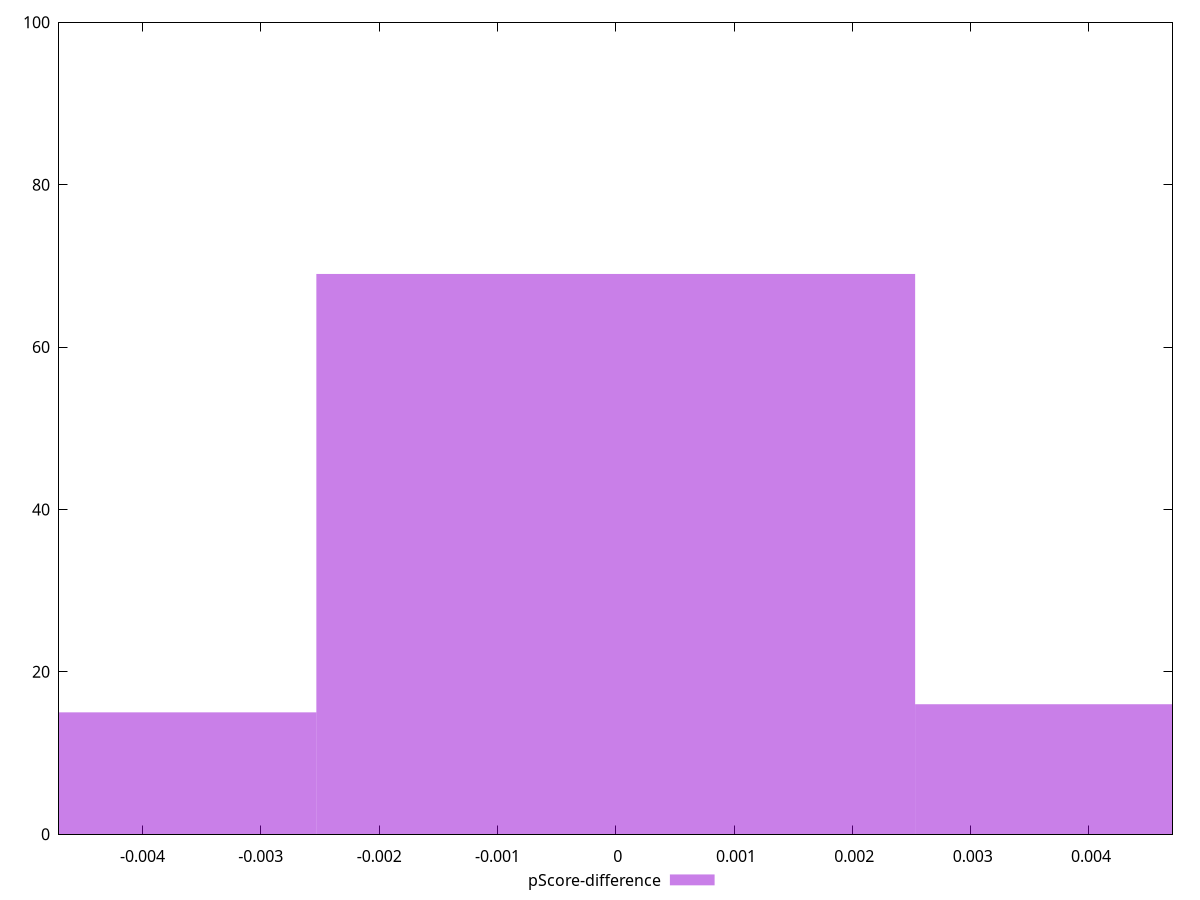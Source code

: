 reset

$pScoreDifference <<EOF
0 69
0.005061227328236626 16
-0.005061227328236626 15
EOF

set key outside below
set boxwidth 0.005061227328236626
set xrange [-0.004705882352941192:0.004705882352941171]
set yrange [0:100]
set trange [0:100]
set style fill transparent solid 0.5 noborder
set terminal svg size 640, 490 enhanced background rgb 'white'
set output "report_00025_2021-02-22T21:38:55.199Z/unused-javascript/samples/pages/pScore-difference/histogram.svg"

plot $pScoreDifference title "pScore-difference" with boxes

reset
